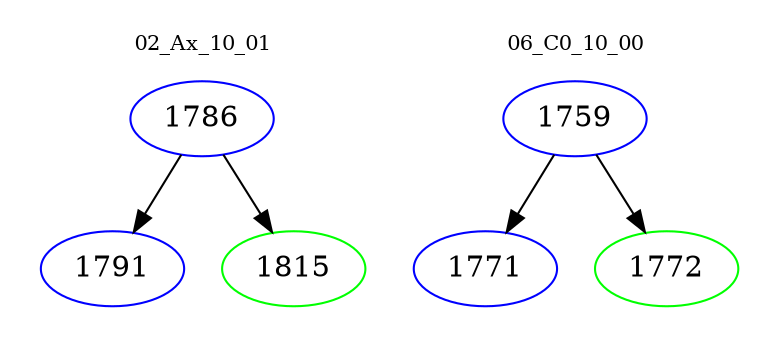 digraph{
subgraph cluster_0 {
color = white
label = "02_Ax_10_01";
fontsize=10;
T0_1786 [label="1786", color="blue"]
T0_1786 -> T0_1791 [color="black"]
T0_1791 [label="1791", color="blue"]
T0_1786 -> T0_1815 [color="black"]
T0_1815 [label="1815", color="green"]
}
subgraph cluster_1 {
color = white
label = "06_C0_10_00";
fontsize=10;
T1_1759 [label="1759", color="blue"]
T1_1759 -> T1_1771 [color="black"]
T1_1771 [label="1771", color="blue"]
T1_1759 -> T1_1772 [color="black"]
T1_1772 [label="1772", color="green"]
}
}
